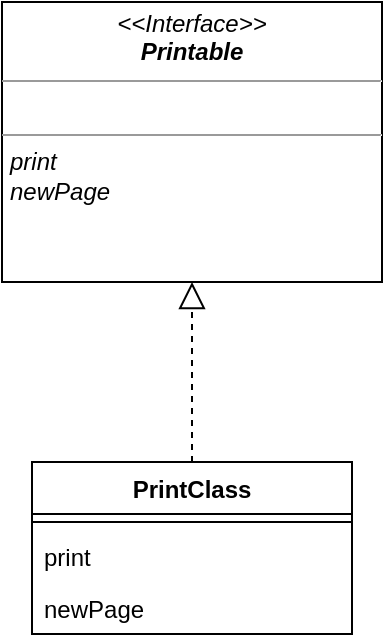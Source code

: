 <mxfile version="14.9.5" type="github">
  <diagram name="Page-1" id="0783ab3e-0a74-02c8-0abd-f7b4e66b4bec">
    <mxGraphModel dx="946" dy="589" grid="1" gridSize="10" guides="1" tooltips="1" connect="1" arrows="1" fold="1" page="1" pageScale="1" pageWidth="850" pageHeight="1100" background="none" math="0" shadow="0">
      <root>
        <mxCell id="0" />
        <mxCell id="1" parent="0" />
        <mxCell id="ub2_NJJRhJepgqyzXyWD-11" value="&lt;p style=&quot;margin: 0px ; margin-top: 4px ; text-align: center&quot;&gt;&lt;i&gt;&amp;lt;&amp;lt;Interface&amp;gt;&amp;gt;&lt;/i&gt;&lt;br&gt;&lt;b&gt;&lt;i&gt;Printable&lt;/i&gt;&lt;/b&gt;&lt;/p&gt;&lt;hr size=&quot;1&quot;&gt;&lt;p style=&quot;margin: 0px ; margin-left: 4px&quot;&gt;&lt;br&gt;&lt;/p&gt;&lt;hr size=&quot;1&quot;&gt;&lt;p style=&quot;margin: 0px ; margin-left: 4px&quot;&gt;&lt;i style=&quot;line-height: 120%&quot;&gt;print&lt;br&gt;newPage&lt;/i&gt;&lt;/p&gt;" style="verticalAlign=top;align=left;overflow=fill;fontSize=12;fontFamily=Helvetica;html=1;" vertex="1" parent="1">
          <mxGeometry x="260" y="90" width="190" height="140" as="geometry" />
        </mxCell>
        <mxCell id="ub2_NJJRhJepgqyzXyWD-17" style="edgeStyle=orthogonalEdgeStyle;rounded=0;orthogonalLoop=1;jettySize=auto;html=1;exitX=0.5;exitY=0;exitDx=0;exitDy=0;entryX=0.5;entryY=1;entryDx=0;entryDy=0;endArrow=block;endFill=0;strokeWidth=1;dashed=1;endSize=11;" edge="1" parent="1" source="ub2_NJJRhJepgqyzXyWD-12" target="ub2_NJJRhJepgqyzXyWD-11">
          <mxGeometry relative="1" as="geometry" />
        </mxCell>
        <mxCell id="ub2_NJJRhJepgqyzXyWD-12" value="PrintClass" style="swimlane;fontStyle=1;align=center;verticalAlign=top;childLayout=stackLayout;horizontal=1;startSize=26;horizontalStack=0;resizeParent=1;resizeParentMax=0;resizeLast=0;collapsible=1;marginBottom=0;" vertex="1" parent="1">
          <mxGeometry x="275" y="320" width="160" height="86" as="geometry" />
        </mxCell>
        <mxCell id="ub2_NJJRhJepgqyzXyWD-14" value="" style="line;strokeWidth=1;fillColor=none;align=left;verticalAlign=middle;spacingTop=-1;spacingLeft=3;spacingRight=3;rotatable=0;labelPosition=right;points=[];portConstraint=eastwest;" vertex="1" parent="ub2_NJJRhJepgqyzXyWD-12">
          <mxGeometry y="26" width="160" height="8" as="geometry" />
        </mxCell>
        <mxCell id="ub2_NJJRhJepgqyzXyWD-15" value="print" style="text;strokeColor=none;fillColor=none;align=left;verticalAlign=top;spacingLeft=4;spacingRight=4;overflow=hidden;rotatable=0;points=[[0,0.5],[1,0.5]];portConstraint=eastwest;" vertex="1" parent="ub2_NJJRhJepgqyzXyWD-12">
          <mxGeometry y="34" width="160" height="26" as="geometry" />
        </mxCell>
        <mxCell id="ub2_NJJRhJepgqyzXyWD-16" value="newPage" style="text;strokeColor=none;fillColor=none;align=left;verticalAlign=top;spacingLeft=4;spacingRight=4;overflow=hidden;rotatable=0;points=[[0,0.5],[1,0.5]];portConstraint=eastwest;" vertex="1" parent="ub2_NJJRhJepgqyzXyWD-12">
          <mxGeometry y="60" width="160" height="26" as="geometry" />
        </mxCell>
      </root>
    </mxGraphModel>
  </diagram>
</mxfile>
